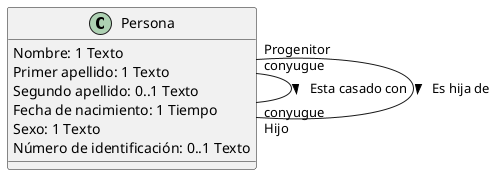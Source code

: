 @startuml

class Persona{
Nombre: 1 Texto
Primer apellido: 1 Texto
Segundo apellido: 0..1 Texto
Fecha de nacimiento: 1 Tiempo
Sexo: 1 Texto
Número de identificación: 0..1 Texto
}

Persona -- Persona : "conyugue" Esta casado con > "conyugue"
Persona -- Persona : "Progenitor" Es hija de > "Hijo"

@enduml